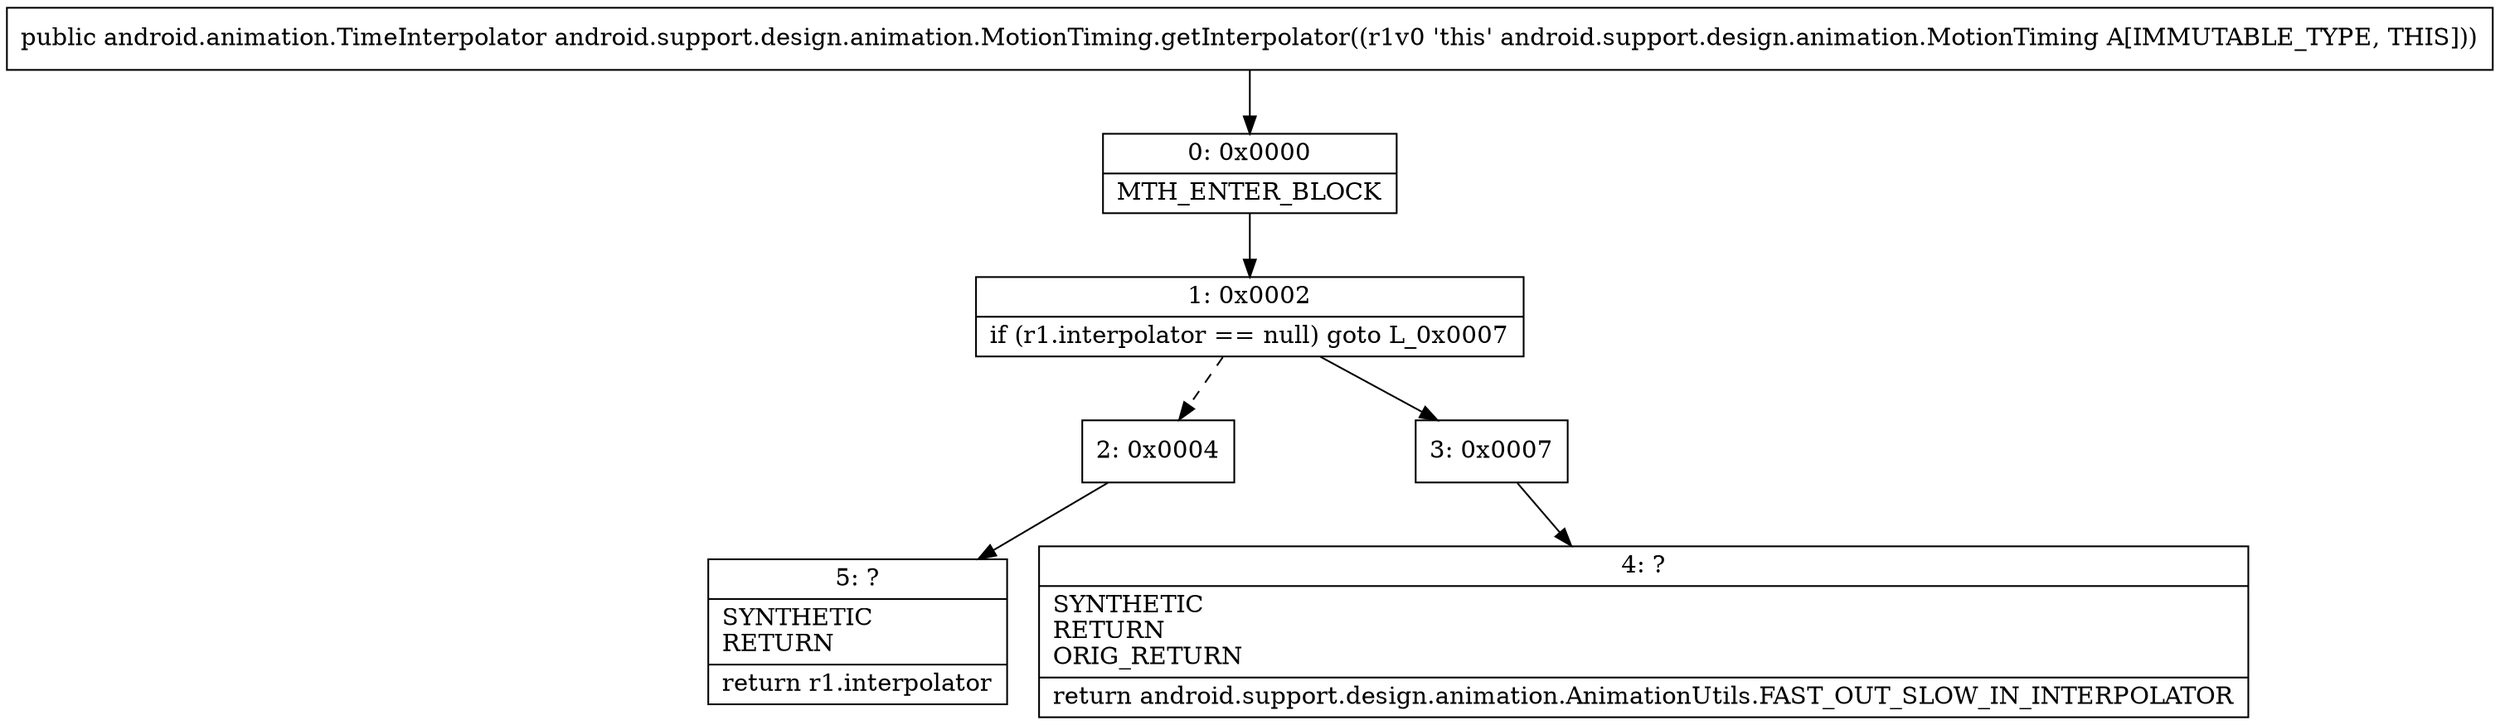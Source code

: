 digraph "CFG forandroid.support.design.animation.MotionTiming.getInterpolator()Landroid\/animation\/TimeInterpolator;" {
Node_0 [shape=record,label="{0\:\ 0x0000|MTH_ENTER_BLOCK\l}"];
Node_1 [shape=record,label="{1\:\ 0x0002|if (r1.interpolator == null) goto L_0x0007\l}"];
Node_2 [shape=record,label="{2\:\ 0x0004}"];
Node_3 [shape=record,label="{3\:\ 0x0007}"];
Node_4 [shape=record,label="{4\:\ ?|SYNTHETIC\lRETURN\lORIG_RETURN\l|return android.support.design.animation.AnimationUtils.FAST_OUT_SLOW_IN_INTERPOLATOR\l}"];
Node_5 [shape=record,label="{5\:\ ?|SYNTHETIC\lRETURN\l|return r1.interpolator\l}"];
MethodNode[shape=record,label="{public android.animation.TimeInterpolator android.support.design.animation.MotionTiming.getInterpolator((r1v0 'this' android.support.design.animation.MotionTiming A[IMMUTABLE_TYPE, THIS])) }"];
MethodNode -> Node_0;
Node_0 -> Node_1;
Node_1 -> Node_2[style=dashed];
Node_1 -> Node_3;
Node_2 -> Node_5;
Node_3 -> Node_4;
}

